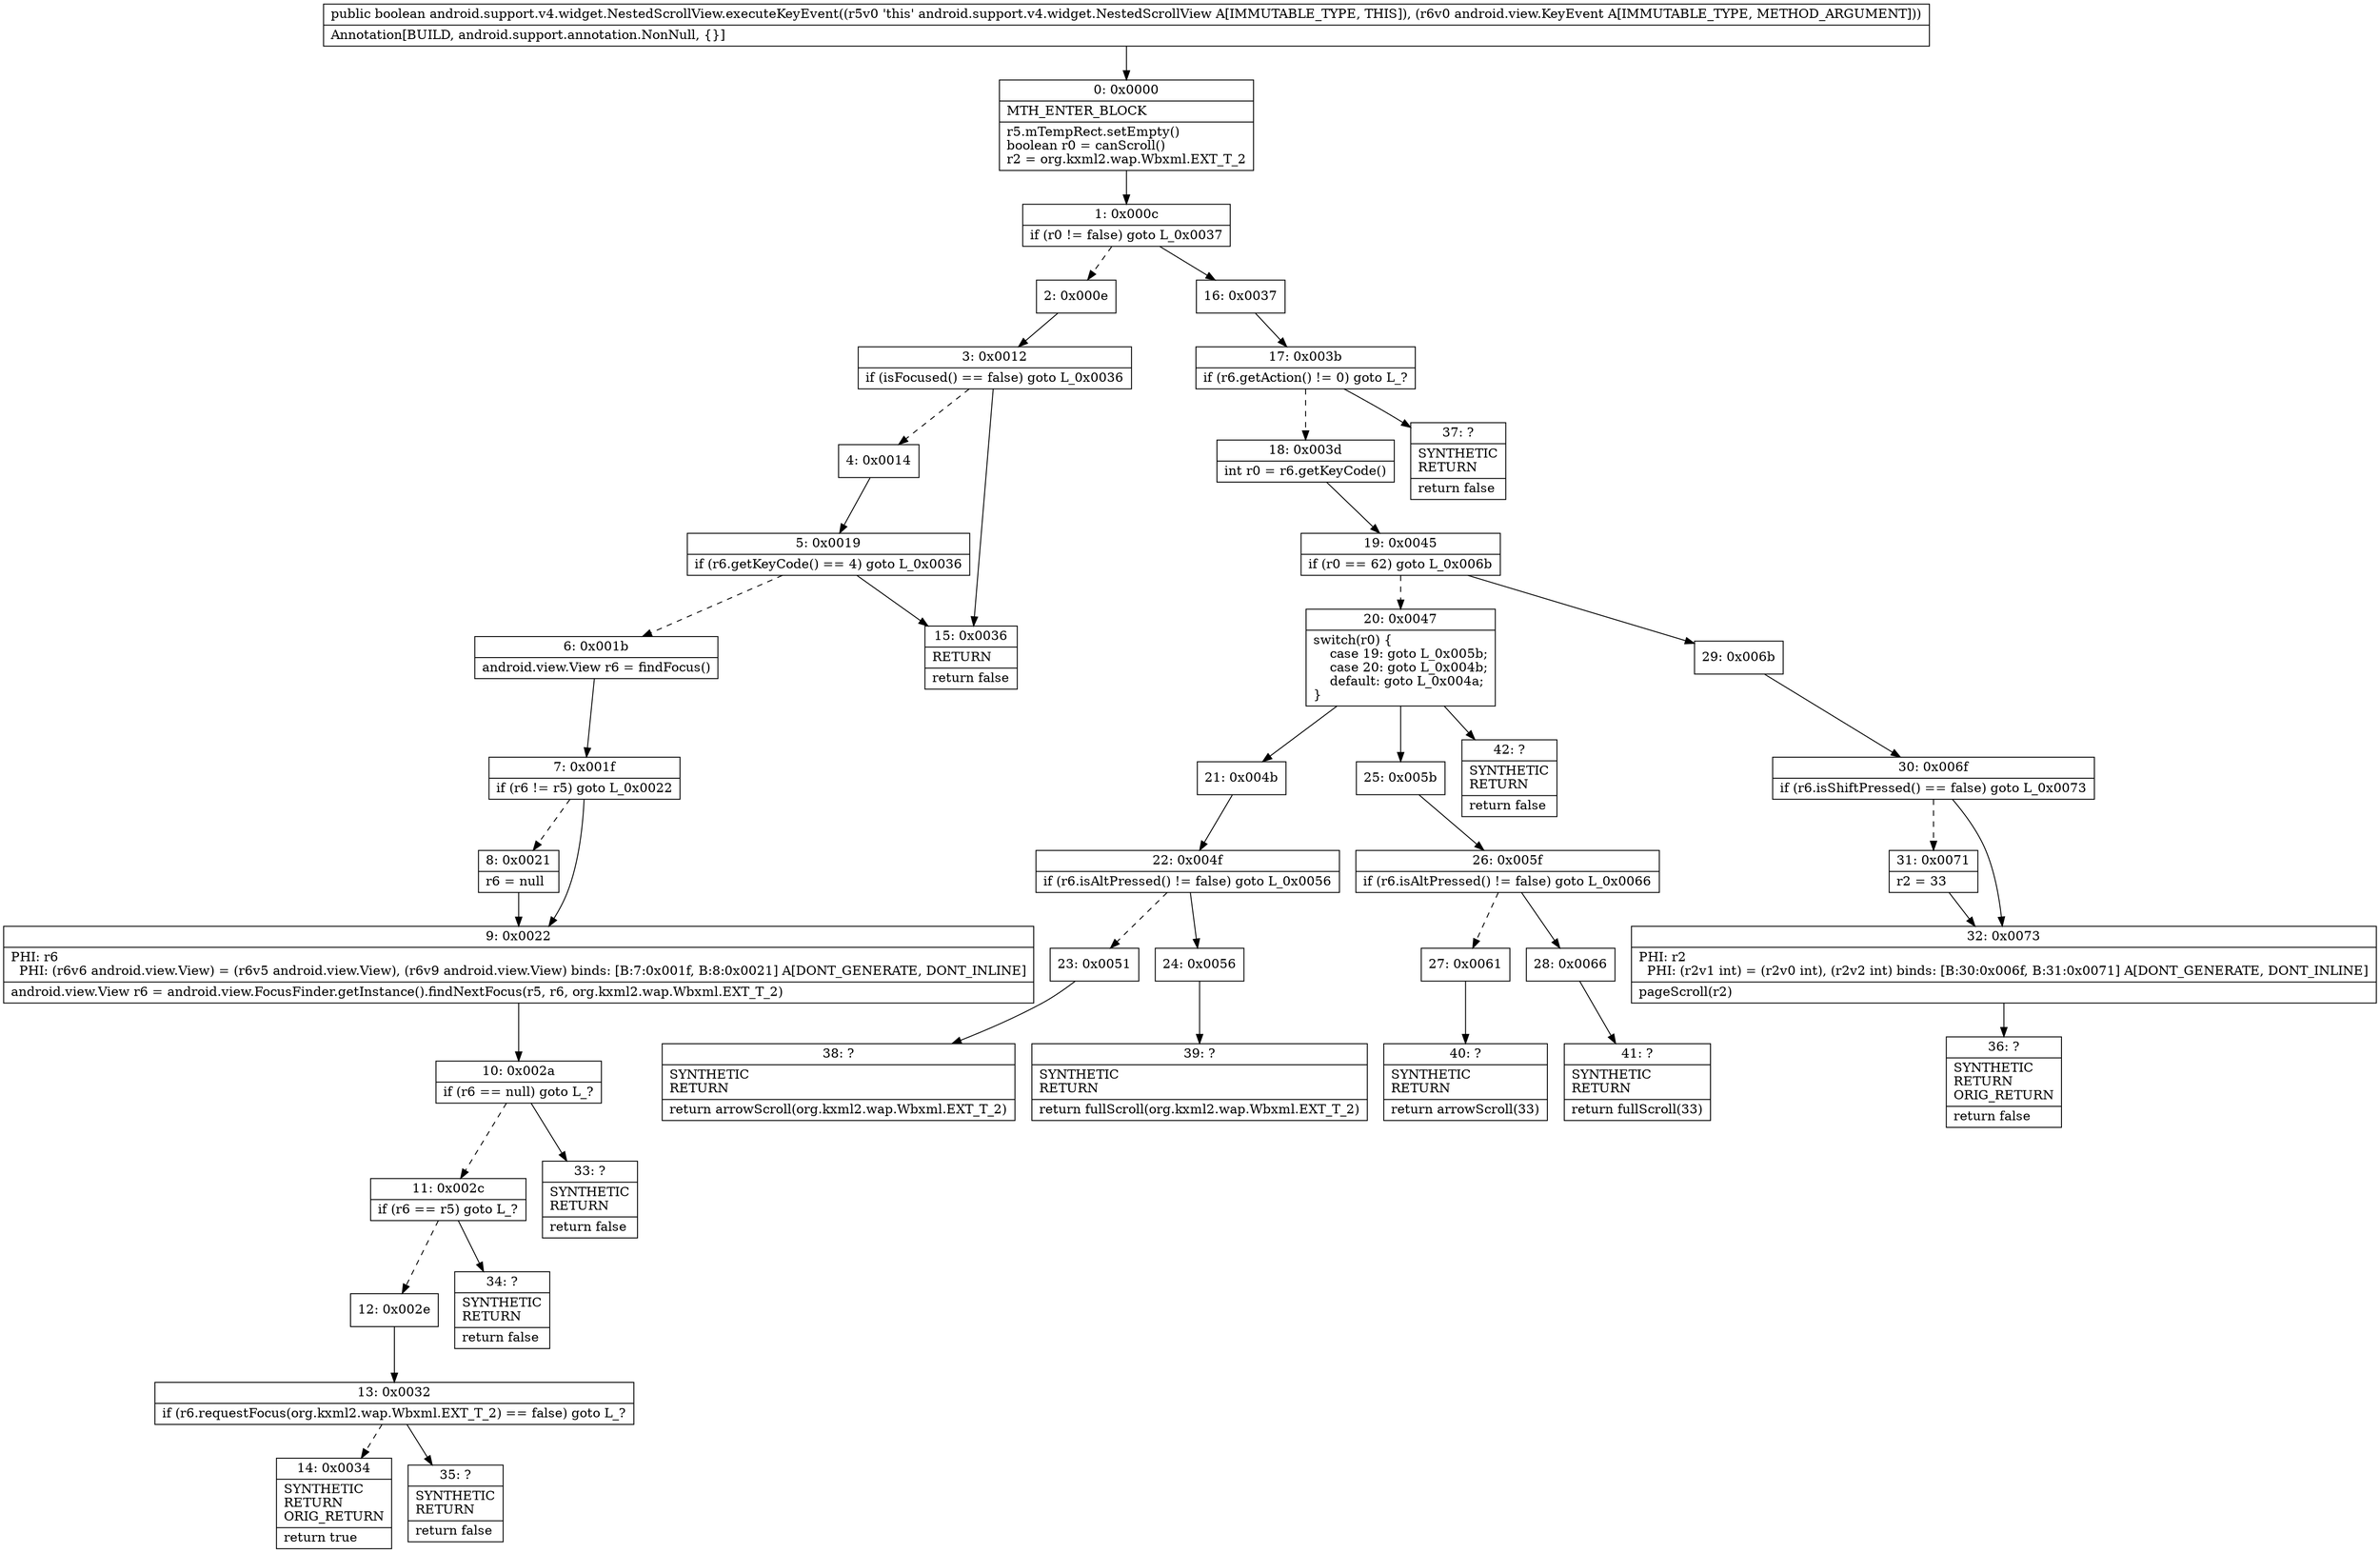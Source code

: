 digraph "CFG forandroid.support.v4.widget.NestedScrollView.executeKeyEvent(Landroid\/view\/KeyEvent;)Z" {
Node_0 [shape=record,label="{0\:\ 0x0000|MTH_ENTER_BLOCK\l|r5.mTempRect.setEmpty()\lboolean r0 = canScroll()\lr2 = org.kxml2.wap.Wbxml.EXT_T_2\l}"];
Node_1 [shape=record,label="{1\:\ 0x000c|if (r0 != false) goto L_0x0037\l}"];
Node_2 [shape=record,label="{2\:\ 0x000e}"];
Node_3 [shape=record,label="{3\:\ 0x0012|if (isFocused() == false) goto L_0x0036\l}"];
Node_4 [shape=record,label="{4\:\ 0x0014}"];
Node_5 [shape=record,label="{5\:\ 0x0019|if (r6.getKeyCode() == 4) goto L_0x0036\l}"];
Node_6 [shape=record,label="{6\:\ 0x001b|android.view.View r6 = findFocus()\l}"];
Node_7 [shape=record,label="{7\:\ 0x001f|if (r6 != r5) goto L_0x0022\l}"];
Node_8 [shape=record,label="{8\:\ 0x0021|r6 = null\l}"];
Node_9 [shape=record,label="{9\:\ 0x0022|PHI: r6 \l  PHI: (r6v6 android.view.View) = (r6v5 android.view.View), (r6v9 android.view.View) binds: [B:7:0x001f, B:8:0x0021] A[DONT_GENERATE, DONT_INLINE]\l|android.view.View r6 = android.view.FocusFinder.getInstance().findNextFocus(r5, r6, org.kxml2.wap.Wbxml.EXT_T_2)\l}"];
Node_10 [shape=record,label="{10\:\ 0x002a|if (r6 == null) goto L_?\l}"];
Node_11 [shape=record,label="{11\:\ 0x002c|if (r6 == r5) goto L_?\l}"];
Node_12 [shape=record,label="{12\:\ 0x002e}"];
Node_13 [shape=record,label="{13\:\ 0x0032|if (r6.requestFocus(org.kxml2.wap.Wbxml.EXT_T_2) == false) goto L_?\l}"];
Node_14 [shape=record,label="{14\:\ 0x0034|SYNTHETIC\lRETURN\lORIG_RETURN\l|return true\l}"];
Node_15 [shape=record,label="{15\:\ 0x0036|RETURN\l|return false\l}"];
Node_16 [shape=record,label="{16\:\ 0x0037}"];
Node_17 [shape=record,label="{17\:\ 0x003b|if (r6.getAction() != 0) goto L_?\l}"];
Node_18 [shape=record,label="{18\:\ 0x003d|int r0 = r6.getKeyCode()\l}"];
Node_19 [shape=record,label="{19\:\ 0x0045|if (r0 == 62) goto L_0x006b\l}"];
Node_20 [shape=record,label="{20\:\ 0x0047|switch(r0) \{\l    case 19: goto L_0x005b;\l    case 20: goto L_0x004b;\l    default: goto L_0x004a;\l\}\l}"];
Node_21 [shape=record,label="{21\:\ 0x004b}"];
Node_22 [shape=record,label="{22\:\ 0x004f|if (r6.isAltPressed() != false) goto L_0x0056\l}"];
Node_23 [shape=record,label="{23\:\ 0x0051}"];
Node_24 [shape=record,label="{24\:\ 0x0056}"];
Node_25 [shape=record,label="{25\:\ 0x005b}"];
Node_26 [shape=record,label="{26\:\ 0x005f|if (r6.isAltPressed() != false) goto L_0x0066\l}"];
Node_27 [shape=record,label="{27\:\ 0x0061}"];
Node_28 [shape=record,label="{28\:\ 0x0066}"];
Node_29 [shape=record,label="{29\:\ 0x006b}"];
Node_30 [shape=record,label="{30\:\ 0x006f|if (r6.isShiftPressed() == false) goto L_0x0073\l}"];
Node_31 [shape=record,label="{31\:\ 0x0071|r2 = 33\l}"];
Node_32 [shape=record,label="{32\:\ 0x0073|PHI: r2 \l  PHI: (r2v1 int) = (r2v0 int), (r2v2 int) binds: [B:30:0x006f, B:31:0x0071] A[DONT_GENERATE, DONT_INLINE]\l|pageScroll(r2)\l}"];
Node_33 [shape=record,label="{33\:\ ?|SYNTHETIC\lRETURN\l|return false\l}"];
Node_34 [shape=record,label="{34\:\ ?|SYNTHETIC\lRETURN\l|return false\l}"];
Node_35 [shape=record,label="{35\:\ ?|SYNTHETIC\lRETURN\l|return false\l}"];
Node_36 [shape=record,label="{36\:\ ?|SYNTHETIC\lRETURN\lORIG_RETURN\l|return false\l}"];
Node_37 [shape=record,label="{37\:\ ?|SYNTHETIC\lRETURN\l|return false\l}"];
Node_38 [shape=record,label="{38\:\ ?|SYNTHETIC\lRETURN\l|return arrowScroll(org.kxml2.wap.Wbxml.EXT_T_2)\l}"];
Node_39 [shape=record,label="{39\:\ ?|SYNTHETIC\lRETURN\l|return fullScroll(org.kxml2.wap.Wbxml.EXT_T_2)\l}"];
Node_40 [shape=record,label="{40\:\ ?|SYNTHETIC\lRETURN\l|return arrowScroll(33)\l}"];
Node_41 [shape=record,label="{41\:\ ?|SYNTHETIC\lRETURN\l|return fullScroll(33)\l}"];
Node_42 [shape=record,label="{42\:\ ?|SYNTHETIC\lRETURN\l|return false\l}"];
MethodNode[shape=record,label="{public boolean android.support.v4.widget.NestedScrollView.executeKeyEvent((r5v0 'this' android.support.v4.widget.NestedScrollView A[IMMUTABLE_TYPE, THIS]), (r6v0 android.view.KeyEvent A[IMMUTABLE_TYPE, METHOD_ARGUMENT]))  | Annotation[BUILD, android.support.annotation.NonNull, \{\}]\l}"];
MethodNode -> Node_0;
Node_0 -> Node_1;
Node_1 -> Node_2[style=dashed];
Node_1 -> Node_16;
Node_2 -> Node_3;
Node_3 -> Node_4[style=dashed];
Node_3 -> Node_15;
Node_4 -> Node_5;
Node_5 -> Node_6[style=dashed];
Node_5 -> Node_15;
Node_6 -> Node_7;
Node_7 -> Node_8[style=dashed];
Node_7 -> Node_9;
Node_8 -> Node_9;
Node_9 -> Node_10;
Node_10 -> Node_11[style=dashed];
Node_10 -> Node_33;
Node_11 -> Node_12[style=dashed];
Node_11 -> Node_34;
Node_12 -> Node_13;
Node_13 -> Node_14[style=dashed];
Node_13 -> Node_35;
Node_16 -> Node_17;
Node_17 -> Node_18[style=dashed];
Node_17 -> Node_37;
Node_18 -> Node_19;
Node_19 -> Node_20[style=dashed];
Node_19 -> Node_29;
Node_20 -> Node_21;
Node_20 -> Node_25;
Node_20 -> Node_42;
Node_21 -> Node_22;
Node_22 -> Node_23[style=dashed];
Node_22 -> Node_24;
Node_23 -> Node_38;
Node_24 -> Node_39;
Node_25 -> Node_26;
Node_26 -> Node_27[style=dashed];
Node_26 -> Node_28;
Node_27 -> Node_40;
Node_28 -> Node_41;
Node_29 -> Node_30;
Node_30 -> Node_31[style=dashed];
Node_30 -> Node_32;
Node_31 -> Node_32;
Node_32 -> Node_36;
}

